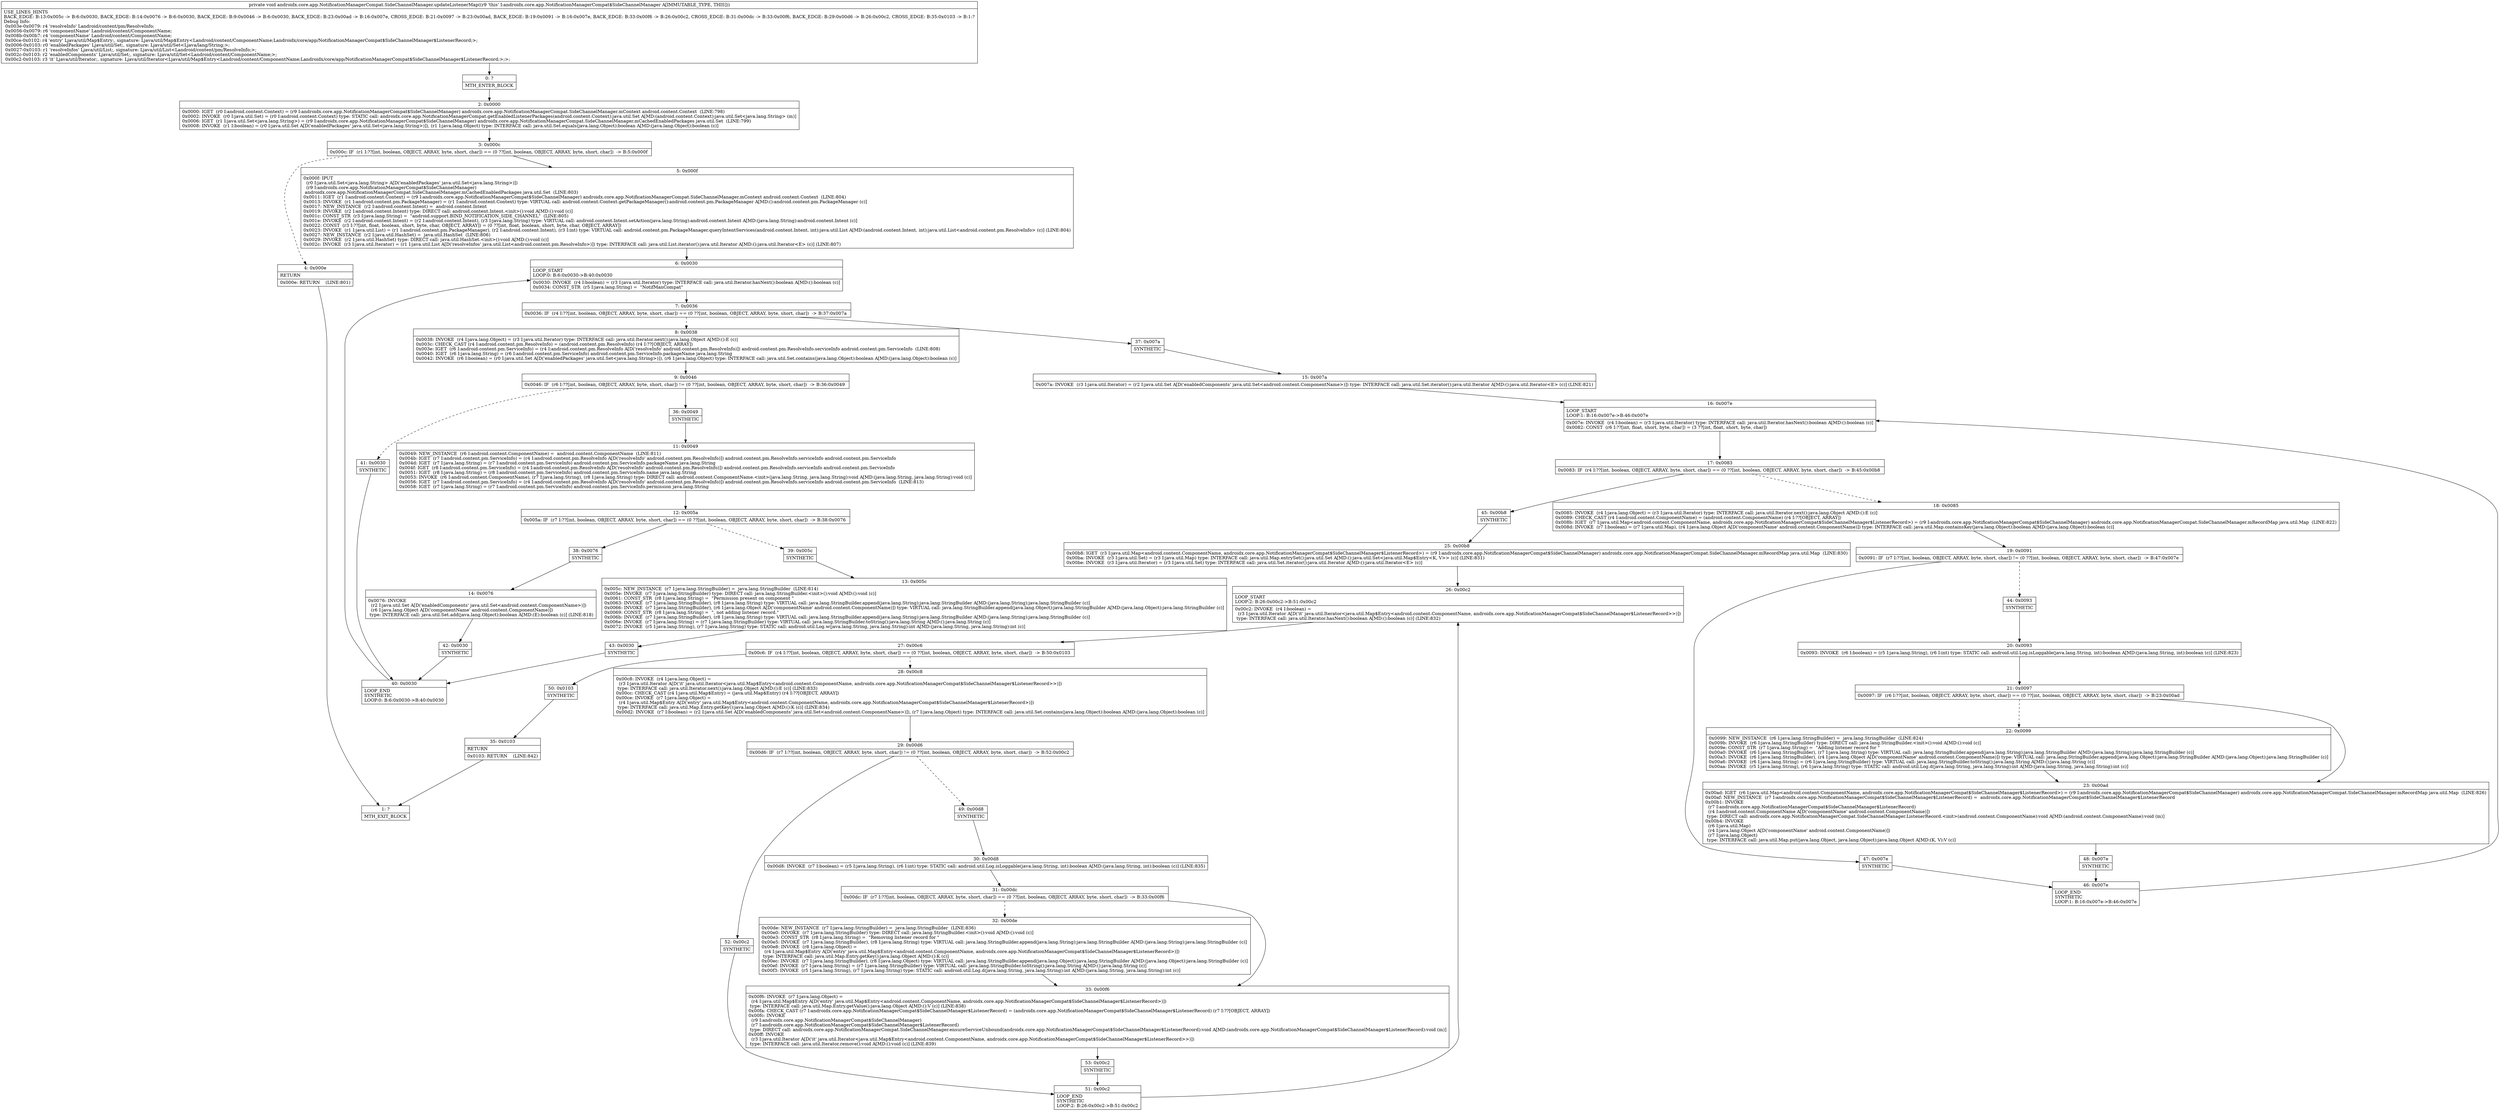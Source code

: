 digraph "CFG forandroidx.core.app.NotificationManagerCompat.SideChannelManager.updateListenerMap()V" {
Node_0 [shape=record,label="{0\:\ ?|MTH_ENTER_BLOCK\l}"];
Node_2 [shape=record,label="{2\:\ 0x0000|0x0000: IGET  (r0 I:android.content.Context) = (r9 I:androidx.core.app.NotificationManagerCompat$SideChannelManager) androidx.core.app.NotificationManagerCompat.SideChannelManager.mContext android.content.Context  (LINE:798)\l0x0002: INVOKE  (r0 I:java.util.Set) = (r0 I:android.content.Context) type: STATIC call: androidx.core.app.NotificationManagerCompat.getEnabledListenerPackages(android.content.Context):java.util.Set A[MD:(android.content.Context):java.util.Set\<java.lang.String\> (m)]\l0x0006: IGET  (r1 I:java.util.Set\<java.lang.String\>) = (r9 I:androidx.core.app.NotificationManagerCompat$SideChannelManager) androidx.core.app.NotificationManagerCompat.SideChannelManager.mCachedEnabledPackages java.util.Set  (LINE:799)\l0x0008: INVOKE  (r1 I:boolean) = (r0 I:java.util.Set A[D('enabledPackages' java.util.Set\<java.lang.String\>)]), (r1 I:java.lang.Object) type: INTERFACE call: java.util.Set.equals(java.lang.Object):boolean A[MD:(java.lang.Object):boolean (c)]\l}"];
Node_3 [shape=record,label="{3\:\ 0x000c|0x000c: IF  (r1 I:??[int, boolean, OBJECT, ARRAY, byte, short, char]) == (0 ??[int, boolean, OBJECT, ARRAY, byte, short, char])  \-\> B:5:0x000f \l}"];
Node_4 [shape=record,label="{4\:\ 0x000e|RETURN\l|0x000e: RETURN    (LINE:801)\l}"];
Node_1 [shape=record,label="{1\:\ ?|MTH_EXIT_BLOCK\l}"];
Node_5 [shape=record,label="{5\:\ 0x000f|0x000f: IPUT  \l  (r0 I:java.util.Set\<java.lang.String\> A[D('enabledPackages' java.util.Set\<java.lang.String\>)])\l  (r9 I:androidx.core.app.NotificationManagerCompat$SideChannelManager)\l androidx.core.app.NotificationManagerCompat.SideChannelManager.mCachedEnabledPackages java.util.Set  (LINE:803)\l0x0011: IGET  (r1 I:android.content.Context) = (r9 I:androidx.core.app.NotificationManagerCompat$SideChannelManager) androidx.core.app.NotificationManagerCompat.SideChannelManager.mContext android.content.Context  (LINE:804)\l0x0013: INVOKE  (r1 I:android.content.pm.PackageManager) = (r1 I:android.content.Context) type: VIRTUAL call: android.content.Context.getPackageManager():android.content.pm.PackageManager A[MD:():android.content.pm.PackageManager (c)]\l0x0017: NEW_INSTANCE  (r2 I:android.content.Intent) =  android.content.Intent \l0x0019: INVOKE  (r2 I:android.content.Intent) type: DIRECT call: android.content.Intent.\<init\>():void A[MD:():void (c)]\l0x001c: CONST_STR  (r3 I:java.lang.String) =  \"android.support.BIND_NOTIFICATION_SIDE_CHANNEL\"  (LINE:805)\l0x001e: INVOKE  (r2 I:android.content.Intent) = (r2 I:android.content.Intent), (r3 I:java.lang.String) type: VIRTUAL call: android.content.Intent.setAction(java.lang.String):android.content.Intent A[MD:(java.lang.String):android.content.Intent (c)]\l0x0022: CONST  (r3 I:??[int, float, boolean, short, byte, char, OBJECT, ARRAY]) = (0 ??[int, float, boolean, short, byte, char, OBJECT, ARRAY]) \l0x0023: INVOKE  (r1 I:java.util.List) = (r1 I:android.content.pm.PackageManager), (r2 I:android.content.Intent), (r3 I:int) type: VIRTUAL call: android.content.pm.PackageManager.queryIntentServices(android.content.Intent, int):java.util.List A[MD:(android.content.Intent, int):java.util.List\<android.content.pm.ResolveInfo\> (c)] (LINE:804)\l0x0027: NEW_INSTANCE  (r2 I:java.util.HashSet) =  java.util.HashSet  (LINE:806)\l0x0029: INVOKE  (r2 I:java.util.HashSet) type: DIRECT call: java.util.HashSet.\<init\>():void A[MD:():void (c)]\l0x002c: INVOKE  (r3 I:java.util.Iterator) = (r1 I:java.util.List A[D('resolveInfos' java.util.List\<android.content.pm.ResolveInfo\>)]) type: INTERFACE call: java.util.List.iterator():java.util.Iterator A[MD:():java.util.Iterator\<E\> (c)] (LINE:807)\l}"];
Node_6 [shape=record,label="{6\:\ 0x0030|LOOP_START\lLOOP:0: B:6:0x0030\-\>B:40:0x0030\l|0x0030: INVOKE  (r4 I:boolean) = (r3 I:java.util.Iterator) type: INTERFACE call: java.util.Iterator.hasNext():boolean A[MD:():boolean (c)]\l0x0034: CONST_STR  (r5 I:java.lang.String) =  \"NotifManCompat\" \l}"];
Node_7 [shape=record,label="{7\:\ 0x0036|0x0036: IF  (r4 I:??[int, boolean, OBJECT, ARRAY, byte, short, char]) == (0 ??[int, boolean, OBJECT, ARRAY, byte, short, char])  \-\> B:37:0x007a \l}"];
Node_8 [shape=record,label="{8\:\ 0x0038|0x0038: INVOKE  (r4 I:java.lang.Object) = (r3 I:java.util.Iterator) type: INTERFACE call: java.util.Iterator.next():java.lang.Object A[MD:():E (c)]\l0x003c: CHECK_CAST (r4 I:android.content.pm.ResolveInfo) = (android.content.pm.ResolveInfo) (r4 I:??[OBJECT, ARRAY]) \l0x003e: IGET  (r6 I:android.content.pm.ServiceInfo) = (r4 I:android.content.pm.ResolveInfo A[D('resolveInfo' android.content.pm.ResolveInfo)]) android.content.pm.ResolveInfo.serviceInfo android.content.pm.ServiceInfo  (LINE:808)\l0x0040: IGET  (r6 I:java.lang.String) = (r6 I:android.content.pm.ServiceInfo) android.content.pm.ServiceInfo.packageName java.lang.String \l0x0042: INVOKE  (r6 I:boolean) = (r0 I:java.util.Set A[D('enabledPackages' java.util.Set\<java.lang.String\>)]), (r6 I:java.lang.Object) type: INTERFACE call: java.util.Set.contains(java.lang.Object):boolean A[MD:(java.lang.Object):boolean (c)]\l}"];
Node_9 [shape=record,label="{9\:\ 0x0046|0x0046: IF  (r6 I:??[int, boolean, OBJECT, ARRAY, byte, short, char]) != (0 ??[int, boolean, OBJECT, ARRAY, byte, short, char])  \-\> B:36:0x0049 \l}"];
Node_36 [shape=record,label="{36\:\ 0x0049|SYNTHETIC\l}"];
Node_11 [shape=record,label="{11\:\ 0x0049|0x0049: NEW_INSTANCE  (r6 I:android.content.ComponentName) =  android.content.ComponentName  (LINE:811)\l0x004b: IGET  (r7 I:android.content.pm.ServiceInfo) = (r4 I:android.content.pm.ResolveInfo A[D('resolveInfo' android.content.pm.ResolveInfo)]) android.content.pm.ResolveInfo.serviceInfo android.content.pm.ServiceInfo \l0x004d: IGET  (r7 I:java.lang.String) = (r7 I:android.content.pm.ServiceInfo) android.content.pm.ServiceInfo.packageName java.lang.String \l0x004f: IGET  (r8 I:android.content.pm.ServiceInfo) = (r4 I:android.content.pm.ResolveInfo A[D('resolveInfo' android.content.pm.ResolveInfo)]) android.content.pm.ResolveInfo.serviceInfo android.content.pm.ServiceInfo \l0x0051: IGET  (r8 I:java.lang.String) = (r8 I:android.content.pm.ServiceInfo) android.content.pm.ServiceInfo.name java.lang.String \l0x0053: INVOKE  (r6 I:android.content.ComponentName), (r7 I:java.lang.String), (r8 I:java.lang.String) type: DIRECT call: android.content.ComponentName.\<init\>(java.lang.String, java.lang.String):void A[MD:(java.lang.String, java.lang.String):void (c)]\l0x0056: IGET  (r7 I:android.content.pm.ServiceInfo) = (r4 I:android.content.pm.ResolveInfo A[D('resolveInfo' android.content.pm.ResolveInfo)]) android.content.pm.ResolveInfo.serviceInfo android.content.pm.ServiceInfo  (LINE:813)\l0x0058: IGET  (r7 I:java.lang.String) = (r7 I:android.content.pm.ServiceInfo) android.content.pm.ServiceInfo.permission java.lang.String \l}"];
Node_12 [shape=record,label="{12\:\ 0x005a|0x005a: IF  (r7 I:??[int, boolean, OBJECT, ARRAY, byte, short, char]) == (0 ??[int, boolean, OBJECT, ARRAY, byte, short, char])  \-\> B:38:0x0076 \l}"];
Node_38 [shape=record,label="{38\:\ 0x0076|SYNTHETIC\l}"];
Node_14 [shape=record,label="{14\:\ 0x0076|0x0076: INVOKE  \l  (r2 I:java.util.Set A[D('enabledComponents' java.util.Set\<android.content.ComponentName\>)])\l  (r6 I:java.lang.Object A[D('componentName' android.content.ComponentName)])\l type: INTERFACE call: java.util.Set.add(java.lang.Object):boolean A[MD:(E):boolean (c)] (LINE:818)\l}"];
Node_42 [shape=record,label="{42\:\ 0x0030|SYNTHETIC\l}"];
Node_40 [shape=record,label="{40\:\ 0x0030|LOOP_END\lSYNTHETIC\lLOOP:0: B:6:0x0030\-\>B:40:0x0030\l}"];
Node_39 [shape=record,label="{39\:\ 0x005c|SYNTHETIC\l}"];
Node_13 [shape=record,label="{13\:\ 0x005c|0x005c: NEW_INSTANCE  (r7 I:java.lang.StringBuilder) =  java.lang.StringBuilder  (LINE:814)\l0x005e: INVOKE  (r7 I:java.lang.StringBuilder) type: DIRECT call: java.lang.StringBuilder.\<init\>():void A[MD:():void (c)]\l0x0061: CONST_STR  (r8 I:java.lang.String) =  \"Permission present on component \" \l0x0063: INVOKE  (r7 I:java.lang.StringBuilder), (r8 I:java.lang.String) type: VIRTUAL call: java.lang.StringBuilder.append(java.lang.String):java.lang.StringBuilder A[MD:(java.lang.String):java.lang.StringBuilder (c)]\l0x0066: INVOKE  (r7 I:java.lang.StringBuilder), (r6 I:java.lang.Object A[D('componentName' android.content.ComponentName)]) type: VIRTUAL call: java.lang.StringBuilder.append(java.lang.Object):java.lang.StringBuilder A[MD:(java.lang.Object):java.lang.StringBuilder (c)]\l0x0069: CONST_STR  (r8 I:java.lang.String) =  \", not adding listener record.\" \l0x006b: INVOKE  (r7 I:java.lang.StringBuilder), (r8 I:java.lang.String) type: VIRTUAL call: java.lang.StringBuilder.append(java.lang.String):java.lang.StringBuilder A[MD:(java.lang.String):java.lang.StringBuilder (c)]\l0x006e: INVOKE  (r7 I:java.lang.String) = (r7 I:java.lang.StringBuilder) type: VIRTUAL call: java.lang.StringBuilder.toString():java.lang.String A[MD:():java.lang.String (c)]\l0x0072: INVOKE  (r5 I:java.lang.String), (r7 I:java.lang.String) type: STATIC call: android.util.Log.w(java.lang.String, java.lang.String):int A[MD:(java.lang.String, java.lang.String):int (c)]\l}"];
Node_43 [shape=record,label="{43\:\ 0x0030|SYNTHETIC\l}"];
Node_41 [shape=record,label="{41\:\ 0x0030|SYNTHETIC\l}"];
Node_37 [shape=record,label="{37\:\ 0x007a|SYNTHETIC\l}"];
Node_15 [shape=record,label="{15\:\ 0x007a|0x007a: INVOKE  (r3 I:java.util.Iterator) = (r2 I:java.util.Set A[D('enabledComponents' java.util.Set\<android.content.ComponentName\>)]) type: INTERFACE call: java.util.Set.iterator():java.util.Iterator A[MD:():java.util.Iterator\<E\> (c)] (LINE:821)\l}"];
Node_16 [shape=record,label="{16\:\ 0x007e|LOOP_START\lLOOP:1: B:16:0x007e\-\>B:46:0x007e\l|0x007e: INVOKE  (r4 I:boolean) = (r3 I:java.util.Iterator) type: INTERFACE call: java.util.Iterator.hasNext():boolean A[MD:():boolean (c)]\l0x0082: CONST  (r6 I:??[int, float, short, byte, char]) = (3 ??[int, float, short, byte, char]) \l}"];
Node_17 [shape=record,label="{17\:\ 0x0083|0x0083: IF  (r4 I:??[int, boolean, OBJECT, ARRAY, byte, short, char]) == (0 ??[int, boolean, OBJECT, ARRAY, byte, short, char])  \-\> B:45:0x00b8 \l}"];
Node_18 [shape=record,label="{18\:\ 0x0085|0x0085: INVOKE  (r4 I:java.lang.Object) = (r3 I:java.util.Iterator) type: INTERFACE call: java.util.Iterator.next():java.lang.Object A[MD:():E (c)]\l0x0089: CHECK_CAST (r4 I:android.content.ComponentName) = (android.content.ComponentName) (r4 I:??[OBJECT, ARRAY]) \l0x008b: IGET  (r7 I:java.util.Map\<android.content.ComponentName, androidx.core.app.NotificationManagerCompat$SideChannelManager$ListenerRecord\>) = (r9 I:androidx.core.app.NotificationManagerCompat$SideChannelManager) androidx.core.app.NotificationManagerCompat.SideChannelManager.mRecordMap java.util.Map  (LINE:822)\l0x008d: INVOKE  (r7 I:boolean) = (r7 I:java.util.Map), (r4 I:java.lang.Object A[D('componentName' android.content.ComponentName)]) type: INTERFACE call: java.util.Map.containsKey(java.lang.Object):boolean A[MD:(java.lang.Object):boolean (c)]\l}"];
Node_19 [shape=record,label="{19\:\ 0x0091|0x0091: IF  (r7 I:??[int, boolean, OBJECT, ARRAY, byte, short, char]) != (0 ??[int, boolean, OBJECT, ARRAY, byte, short, char])  \-\> B:47:0x007e \l}"];
Node_44 [shape=record,label="{44\:\ 0x0093|SYNTHETIC\l}"];
Node_20 [shape=record,label="{20\:\ 0x0093|0x0093: INVOKE  (r6 I:boolean) = (r5 I:java.lang.String), (r6 I:int) type: STATIC call: android.util.Log.isLoggable(java.lang.String, int):boolean A[MD:(java.lang.String, int):boolean (c)] (LINE:823)\l}"];
Node_21 [shape=record,label="{21\:\ 0x0097|0x0097: IF  (r6 I:??[int, boolean, OBJECT, ARRAY, byte, short, char]) == (0 ??[int, boolean, OBJECT, ARRAY, byte, short, char])  \-\> B:23:0x00ad \l}"];
Node_22 [shape=record,label="{22\:\ 0x0099|0x0099: NEW_INSTANCE  (r6 I:java.lang.StringBuilder) =  java.lang.StringBuilder  (LINE:824)\l0x009b: INVOKE  (r6 I:java.lang.StringBuilder) type: DIRECT call: java.lang.StringBuilder.\<init\>():void A[MD:():void (c)]\l0x009e: CONST_STR  (r7 I:java.lang.String) =  \"Adding listener record for \" \l0x00a0: INVOKE  (r6 I:java.lang.StringBuilder), (r7 I:java.lang.String) type: VIRTUAL call: java.lang.StringBuilder.append(java.lang.String):java.lang.StringBuilder A[MD:(java.lang.String):java.lang.StringBuilder (c)]\l0x00a3: INVOKE  (r6 I:java.lang.StringBuilder), (r4 I:java.lang.Object A[D('componentName' android.content.ComponentName)]) type: VIRTUAL call: java.lang.StringBuilder.append(java.lang.Object):java.lang.StringBuilder A[MD:(java.lang.Object):java.lang.StringBuilder (c)]\l0x00a6: INVOKE  (r6 I:java.lang.String) = (r6 I:java.lang.StringBuilder) type: VIRTUAL call: java.lang.StringBuilder.toString():java.lang.String A[MD:():java.lang.String (c)]\l0x00aa: INVOKE  (r5 I:java.lang.String), (r6 I:java.lang.String) type: STATIC call: android.util.Log.d(java.lang.String, java.lang.String):int A[MD:(java.lang.String, java.lang.String):int (c)]\l}"];
Node_23 [shape=record,label="{23\:\ 0x00ad|0x00ad: IGET  (r6 I:java.util.Map\<android.content.ComponentName, androidx.core.app.NotificationManagerCompat$SideChannelManager$ListenerRecord\>) = (r9 I:androidx.core.app.NotificationManagerCompat$SideChannelManager) androidx.core.app.NotificationManagerCompat.SideChannelManager.mRecordMap java.util.Map  (LINE:826)\l0x00af: NEW_INSTANCE  (r7 I:androidx.core.app.NotificationManagerCompat$SideChannelManager$ListenerRecord) =  androidx.core.app.NotificationManagerCompat$SideChannelManager$ListenerRecord \l0x00b1: INVOKE  \l  (r7 I:androidx.core.app.NotificationManagerCompat$SideChannelManager$ListenerRecord)\l  (r4 I:android.content.ComponentName A[D('componentName' android.content.ComponentName)])\l type: DIRECT call: androidx.core.app.NotificationManagerCompat.SideChannelManager.ListenerRecord.\<init\>(android.content.ComponentName):void A[MD:(android.content.ComponentName):void (m)]\l0x00b4: INVOKE  \l  (r6 I:java.util.Map)\l  (r4 I:java.lang.Object A[D('componentName' android.content.ComponentName)])\l  (r7 I:java.lang.Object)\l type: INTERFACE call: java.util.Map.put(java.lang.Object, java.lang.Object):java.lang.Object A[MD:(K, V):V (c)]\l}"];
Node_48 [shape=record,label="{48\:\ 0x007e|SYNTHETIC\l}"];
Node_46 [shape=record,label="{46\:\ 0x007e|LOOP_END\lSYNTHETIC\lLOOP:1: B:16:0x007e\-\>B:46:0x007e\l}"];
Node_47 [shape=record,label="{47\:\ 0x007e|SYNTHETIC\l}"];
Node_45 [shape=record,label="{45\:\ 0x00b8|SYNTHETIC\l}"];
Node_25 [shape=record,label="{25\:\ 0x00b8|0x00b8: IGET  (r3 I:java.util.Map\<android.content.ComponentName, androidx.core.app.NotificationManagerCompat$SideChannelManager$ListenerRecord\>) = (r9 I:androidx.core.app.NotificationManagerCompat$SideChannelManager) androidx.core.app.NotificationManagerCompat.SideChannelManager.mRecordMap java.util.Map  (LINE:830)\l0x00ba: INVOKE  (r3 I:java.util.Set) = (r3 I:java.util.Map) type: INTERFACE call: java.util.Map.entrySet():java.util.Set A[MD:():java.util.Set\<java.util.Map$Entry\<K, V\>\> (c)] (LINE:831)\l0x00be: INVOKE  (r3 I:java.util.Iterator) = (r3 I:java.util.Set) type: INTERFACE call: java.util.Set.iterator():java.util.Iterator A[MD:():java.util.Iterator\<E\> (c)]\l}"];
Node_26 [shape=record,label="{26\:\ 0x00c2|LOOP_START\lLOOP:2: B:26:0x00c2\-\>B:51:0x00c2\l|0x00c2: INVOKE  (r4 I:boolean) = \l  (r3 I:java.util.Iterator A[D('it' java.util.Iterator\<java.util.Map$Entry\<android.content.ComponentName, androidx.core.app.NotificationManagerCompat$SideChannelManager$ListenerRecord\>\>)])\l type: INTERFACE call: java.util.Iterator.hasNext():boolean A[MD:():boolean (c)] (LINE:832)\l}"];
Node_27 [shape=record,label="{27\:\ 0x00c6|0x00c6: IF  (r4 I:??[int, boolean, OBJECT, ARRAY, byte, short, char]) == (0 ??[int, boolean, OBJECT, ARRAY, byte, short, char])  \-\> B:50:0x0103 \l}"];
Node_28 [shape=record,label="{28\:\ 0x00c8|0x00c8: INVOKE  (r4 I:java.lang.Object) = \l  (r3 I:java.util.Iterator A[D('it' java.util.Iterator\<java.util.Map$Entry\<android.content.ComponentName, androidx.core.app.NotificationManagerCompat$SideChannelManager$ListenerRecord\>\>)])\l type: INTERFACE call: java.util.Iterator.next():java.lang.Object A[MD:():E (c)] (LINE:833)\l0x00cc: CHECK_CAST (r4 I:java.util.Map$Entry) = (java.util.Map$Entry) (r4 I:??[OBJECT, ARRAY]) \l0x00ce: INVOKE  (r7 I:java.lang.Object) = \l  (r4 I:java.util.Map$Entry A[D('entry' java.util.Map$Entry\<android.content.ComponentName, androidx.core.app.NotificationManagerCompat$SideChannelManager$ListenerRecord\>)])\l type: INTERFACE call: java.util.Map.Entry.getKey():java.lang.Object A[MD:():K (c)] (LINE:834)\l0x00d2: INVOKE  (r7 I:boolean) = (r2 I:java.util.Set A[D('enabledComponents' java.util.Set\<android.content.ComponentName\>)]), (r7 I:java.lang.Object) type: INTERFACE call: java.util.Set.contains(java.lang.Object):boolean A[MD:(java.lang.Object):boolean (c)]\l}"];
Node_29 [shape=record,label="{29\:\ 0x00d6|0x00d6: IF  (r7 I:??[int, boolean, OBJECT, ARRAY, byte, short, char]) != (0 ??[int, boolean, OBJECT, ARRAY, byte, short, char])  \-\> B:52:0x00c2 \l}"];
Node_49 [shape=record,label="{49\:\ 0x00d8|SYNTHETIC\l}"];
Node_30 [shape=record,label="{30\:\ 0x00d8|0x00d8: INVOKE  (r7 I:boolean) = (r5 I:java.lang.String), (r6 I:int) type: STATIC call: android.util.Log.isLoggable(java.lang.String, int):boolean A[MD:(java.lang.String, int):boolean (c)] (LINE:835)\l}"];
Node_31 [shape=record,label="{31\:\ 0x00dc|0x00dc: IF  (r7 I:??[int, boolean, OBJECT, ARRAY, byte, short, char]) == (0 ??[int, boolean, OBJECT, ARRAY, byte, short, char])  \-\> B:33:0x00f6 \l}"];
Node_32 [shape=record,label="{32\:\ 0x00de|0x00de: NEW_INSTANCE  (r7 I:java.lang.StringBuilder) =  java.lang.StringBuilder  (LINE:836)\l0x00e0: INVOKE  (r7 I:java.lang.StringBuilder) type: DIRECT call: java.lang.StringBuilder.\<init\>():void A[MD:():void (c)]\l0x00e3: CONST_STR  (r8 I:java.lang.String) =  \"Removing listener record for \" \l0x00e5: INVOKE  (r7 I:java.lang.StringBuilder), (r8 I:java.lang.String) type: VIRTUAL call: java.lang.StringBuilder.append(java.lang.String):java.lang.StringBuilder A[MD:(java.lang.String):java.lang.StringBuilder (c)]\l0x00e8: INVOKE  (r8 I:java.lang.Object) = \l  (r4 I:java.util.Map$Entry A[D('entry' java.util.Map$Entry\<android.content.ComponentName, androidx.core.app.NotificationManagerCompat$SideChannelManager$ListenerRecord\>)])\l type: INTERFACE call: java.util.Map.Entry.getKey():java.lang.Object A[MD:():K (c)]\l0x00ec: INVOKE  (r7 I:java.lang.StringBuilder), (r8 I:java.lang.Object) type: VIRTUAL call: java.lang.StringBuilder.append(java.lang.Object):java.lang.StringBuilder A[MD:(java.lang.Object):java.lang.StringBuilder (c)]\l0x00ef: INVOKE  (r7 I:java.lang.String) = (r7 I:java.lang.StringBuilder) type: VIRTUAL call: java.lang.StringBuilder.toString():java.lang.String A[MD:():java.lang.String (c)]\l0x00f3: INVOKE  (r5 I:java.lang.String), (r7 I:java.lang.String) type: STATIC call: android.util.Log.d(java.lang.String, java.lang.String):int A[MD:(java.lang.String, java.lang.String):int (c)]\l}"];
Node_33 [shape=record,label="{33\:\ 0x00f6|0x00f6: INVOKE  (r7 I:java.lang.Object) = \l  (r4 I:java.util.Map$Entry A[D('entry' java.util.Map$Entry\<android.content.ComponentName, androidx.core.app.NotificationManagerCompat$SideChannelManager$ListenerRecord\>)])\l type: INTERFACE call: java.util.Map.Entry.getValue():java.lang.Object A[MD:():V (c)] (LINE:838)\l0x00fa: CHECK_CAST (r7 I:androidx.core.app.NotificationManagerCompat$SideChannelManager$ListenerRecord) = (androidx.core.app.NotificationManagerCompat$SideChannelManager$ListenerRecord) (r7 I:??[OBJECT, ARRAY]) \l0x00fc: INVOKE  \l  (r9 I:androidx.core.app.NotificationManagerCompat$SideChannelManager)\l  (r7 I:androidx.core.app.NotificationManagerCompat$SideChannelManager$ListenerRecord)\l type: DIRECT call: androidx.core.app.NotificationManagerCompat.SideChannelManager.ensureServiceUnbound(androidx.core.app.NotificationManagerCompat$SideChannelManager$ListenerRecord):void A[MD:(androidx.core.app.NotificationManagerCompat$SideChannelManager$ListenerRecord):void (m)]\l0x00ff: INVOKE  \l  (r3 I:java.util.Iterator A[D('it' java.util.Iterator\<java.util.Map$Entry\<android.content.ComponentName, androidx.core.app.NotificationManagerCompat$SideChannelManager$ListenerRecord\>\>)])\l type: INTERFACE call: java.util.Iterator.remove():void A[MD:():void (c)] (LINE:839)\l}"];
Node_53 [shape=record,label="{53\:\ 0x00c2|SYNTHETIC\l}"];
Node_51 [shape=record,label="{51\:\ 0x00c2|LOOP_END\lSYNTHETIC\lLOOP:2: B:26:0x00c2\-\>B:51:0x00c2\l}"];
Node_52 [shape=record,label="{52\:\ 0x00c2|SYNTHETIC\l}"];
Node_50 [shape=record,label="{50\:\ 0x0103|SYNTHETIC\l}"];
Node_35 [shape=record,label="{35\:\ 0x0103|RETURN\l|0x0103: RETURN    (LINE:842)\l}"];
MethodNode[shape=record,label="{private void androidx.core.app.NotificationManagerCompat.SideChannelManager.updateListenerMap((r9 'this' I:androidx.core.app.NotificationManagerCompat$SideChannelManager A[IMMUTABLE_TYPE, THIS]))  | USE_LINES_HINTS\lBACK_EDGE: B:13:0x005c \-\> B:6:0x0030, BACK_EDGE: B:14:0x0076 \-\> B:6:0x0030, BACK_EDGE: B:9:0x0046 \-\> B:6:0x0030, BACK_EDGE: B:23:0x00ad \-\> B:16:0x007e, CROSS_EDGE: B:21:0x0097 \-\> B:23:0x00ad, BACK_EDGE: B:19:0x0091 \-\> B:16:0x007e, BACK_EDGE: B:33:0x00f6 \-\> B:26:0x00c2, CROSS_EDGE: B:31:0x00dc \-\> B:33:0x00f6, BACK_EDGE: B:29:0x00d6 \-\> B:26:0x00c2, CROSS_EDGE: B:35:0x0103 \-\> B:1:?\lDebug Info:\l  0x003e\-0x0079: r4 'resolveInfo' Landroid\/content\/pm\/ResolveInfo;\l  0x0056\-0x0079: r6 'componentName' Landroid\/content\/ComponentName;\l  0x008b\-0x00b7: r4 'componentName' Landroid\/content\/ComponentName;\l  0x00ce\-0x0102: r4 'entry' Ljava\/util\/Map$Entry;, signature: Ljava\/util\/Map$Entry\<Landroid\/content\/ComponentName;Landroidx\/core\/app\/NotificationManagerCompat$SideChannelManager$ListenerRecord;\>;\l  0x0006\-0x0103: r0 'enabledPackages' Ljava\/util\/Set;, signature: Ljava\/util\/Set\<Ljava\/lang\/String;\>;\l  0x0027\-0x0103: r1 'resolveInfos' Ljava\/util\/List;, signature: Ljava\/util\/List\<Landroid\/content\/pm\/ResolveInfo;\>;\l  0x002c\-0x0103: r2 'enabledComponents' Ljava\/util\/Set;, signature: Ljava\/util\/Set\<Landroid\/content\/ComponentName;\>;\l  0x00c2\-0x0103: r3 'it' Ljava\/util\/Iterator;, signature: Ljava\/util\/Iterator\<Ljava\/util\/Map$Entry\<Landroid\/content\/ComponentName;Landroidx\/core\/app\/NotificationManagerCompat$SideChannelManager$ListenerRecord;\>;\>;\l}"];
MethodNode -> Node_0;Node_0 -> Node_2;
Node_2 -> Node_3;
Node_3 -> Node_4[style=dashed];
Node_3 -> Node_5;
Node_4 -> Node_1;
Node_5 -> Node_6;
Node_6 -> Node_7;
Node_7 -> Node_8[style=dashed];
Node_7 -> Node_37;
Node_8 -> Node_9;
Node_9 -> Node_36;
Node_9 -> Node_41[style=dashed];
Node_36 -> Node_11;
Node_11 -> Node_12;
Node_12 -> Node_38;
Node_12 -> Node_39[style=dashed];
Node_38 -> Node_14;
Node_14 -> Node_42;
Node_42 -> Node_40;
Node_40 -> Node_6;
Node_39 -> Node_13;
Node_13 -> Node_43;
Node_43 -> Node_40;
Node_41 -> Node_40;
Node_37 -> Node_15;
Node_15 -> Node_16;
Node_16 -> Node_17;
Node_17 -> Node_18[style=dashed];
Node_17 -> Node_45;
Node_18 -> Node_19;
Node_19 -> Node_44[style=dashed];
Node_19 -> Node_47;
Node_44 -> Node_20;
Node_20 -> Node_21;
Node_21 -> Node_22[style=dashed];
Node_21 -> Node_23;
Node_22 -> Node_23;
Node_23 -> Node_48;
Node_48 -> Node_46;
Node_46 -> Node_16;
Node_47 -> Node_46;
Node_45 -> Node_25;
Node_25 -> Node_26;
Node_26 -> Node_27;
Node_27 -> Node_28[style=dashed];
Node_27 -> Node_50;
Node_28 -> Node_29;
Node_29 -> Node_49[style=dashed];
Node_29 -> Node_52;
Node_49 -> Node_30;
Node_30 -> Node_31;
Node_31 -> Node_32[style=dashed];
Node_31 -> Node_33;
Node_32 -> Node_33;
Node_33 -> Node_53;
Node_53 -> Node_51;
Node_51 -> Node_26;
Node_52 -> Node_51;
Node_50 -> Node_35;
Node_35 -> Node_1;
}

